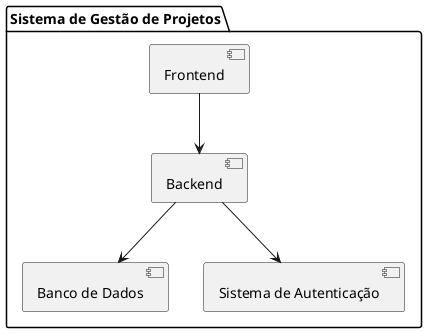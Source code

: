 @startuml
package "Sistema de Gestão de Projetos" {
    [Frontend] --> [Backend]
    [Backend] --> [Banco de Dados]
    [Backend] --> [Sistema de Autenticação]
}
@enduml

